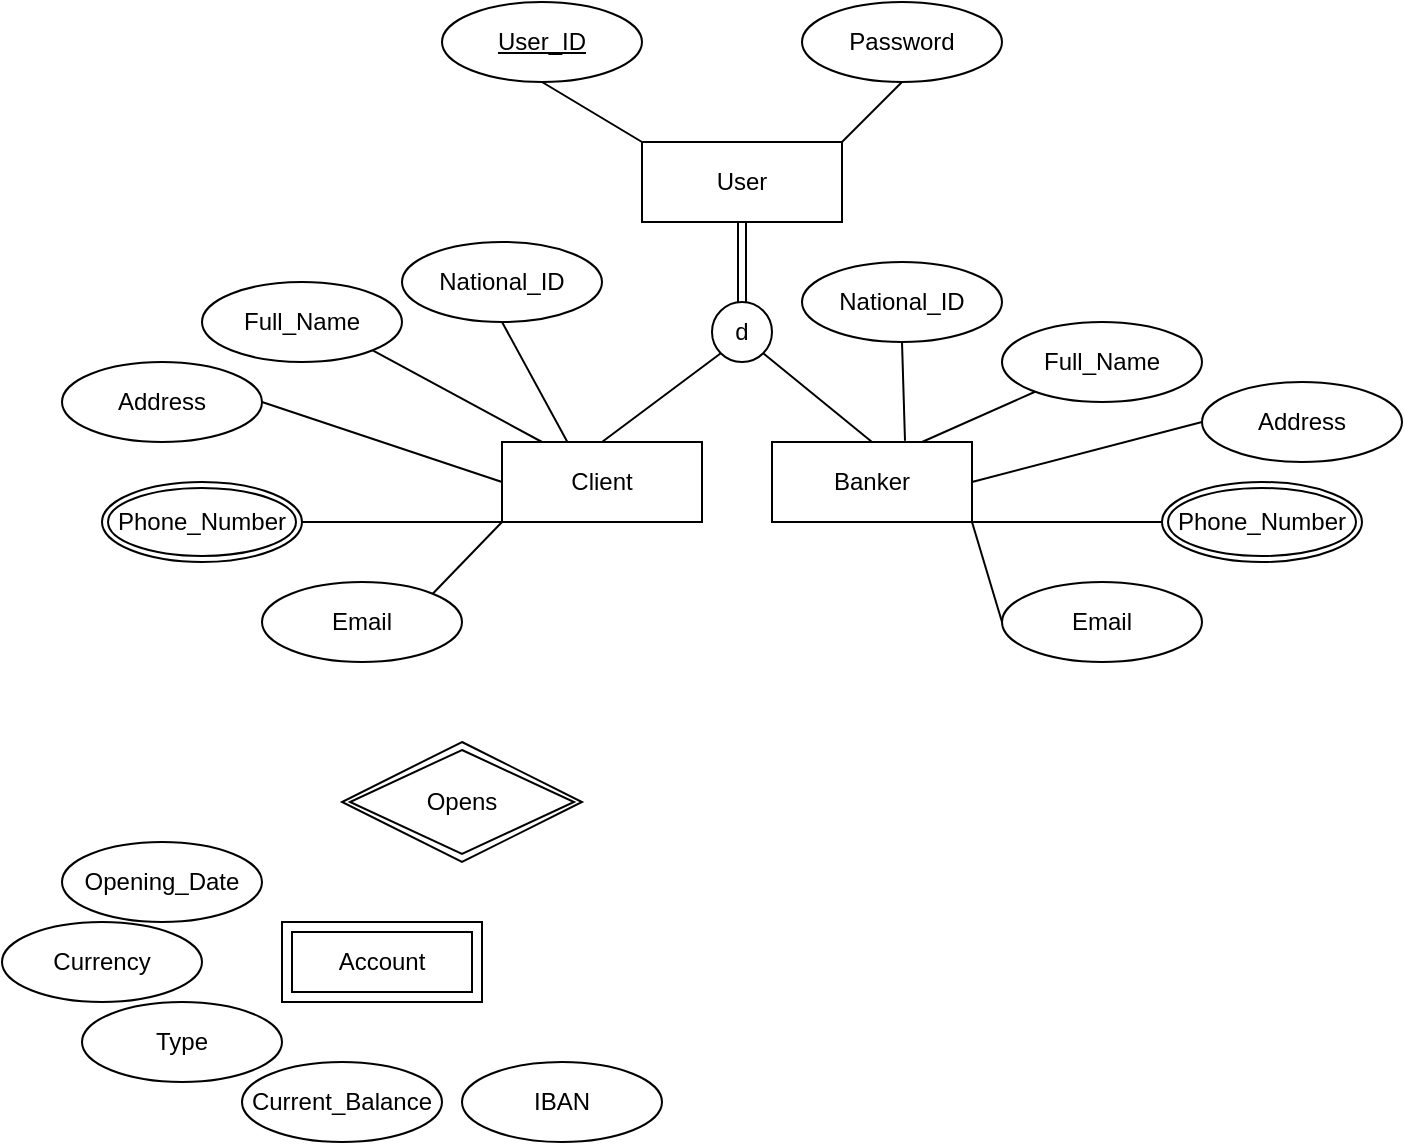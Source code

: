 <mxfile version="21.1.2" type="github">
  <diagram name="Page-1" id="gCdOoUI2HqC-e8AuaMwV">
    <mxGraphModel dx="1627" dy="1837" grid="1" gridSize="10" guides="1" tooltips="1" connect="1" arrows="1" fold="1" page="1" pageScale="1" pageWidth="850" pageHeight="1100" math="0" shadow="0">
      <root>
        <mxCell id="0" />
        <mxCell id="1" parent="0" />
        <mxCell id="uFmAbwSsX1-XB5iYkk8o-4" value="" style="shape=link;html=1;rounded=0;width=-4;exitX=0.5;exitY=1;exitDx=0;exitDy=0;" edge="1" parent="1">
          <mxGeometry relative="1" as="geometry">
            <mxPoint x="220.0" y="80" as="sourcePoint" />
            <mxPoint x="220" y="120" as="targetPoint" />
            <Array as="points">
              <mxPoint x="220" y="110" />
            </Array>
          </mxGeometry>
        </mxCell>
        <mxCell id="uFmAbwSsX1-XB5iYkk8o-7" value="d" style="ellipse;whiteSpace=wrap;html=1;aspect=fixed;" vertex="1" parent="1">
          <mxGeometry x="205" y="120" width="30" height="30" as="geometry" />
        </mxCell>
        <mxCell id="uFmAbwSsX1-XB5iYkk8o-10" value="" style="endArrow=none;html=1;rounded=0;exitX=1;exitY=0;exitDx=0;exitDy=0;" edge="1" parent="1" source="uFmAbwSsX1-XB5iYkk8o-32">
          <mxGeometry width="50" height="50" relative="1" as="geometry">
            <mxPoint x="280" y="30" as="sourcePoint" />
            <mxPoint x="300" y="10" as="targetPoint" />
          </mxGeometry>
        </mxCell>
        <mxCell id="uFmAbwSsX1-XB5iYkk8o-20" value="Opens" style="shape=rhombus;double=1;perimeter=rhombusPerimeter;whiteSpace=wrap;html=1;align=center;" vertex="1" parent="1">
          <mxGeometry x="20" y="340" width="120" height="60" as="geometry" />
        </mxCell>
        <mxCell id="uFmAbwSsX1-XB5iYkk8o-31" value="National_ID" style="ellipse;whiteSpace=wrap;html=1;align=center;" vertex="1" parent="1">
          <mxGeometry x="50" y="90" width="100" height="40" as="geometry" />
        </mxCell>
        <mxCell id="uFmAbwSsX1-XB5iYkk8o-32" value="User" style="whiteSpace=wrap;html=1;align=center;" vertex="1" parent="1">
          <mxGeometry x="170" y="40" width="100" height="40" as="geometry" />
        </mxCell>
        <mxCell id="uFmAbwSsX1-XB5iYkk8o-34" value="" style="endArrow=none;html=1;rounded=0;entryX=0.5;entryY=1;entryDx=0;entryDy=0;exitX=0;exitY=0;exitDx=0;exitDy=0;" edge="1" parent="1" source="uFmAbwSsX1-XB5iYkk8o-32" target="uFmAbwSsX1-XB5iYkk8o-33">
          <mxGeometry width="50" height="50" relative="1" as="geometry">
            <mxPoint x="160.0" y="30" as="sourcePoint" />
            <mxPoint x="140.0" y="10" as="targetPoint" />
          </mxGeometry>
        </mxCell>
        <mxCell id="uFmAbwSsX1-XB5iYkk8o-33" value="&lt;u&gt;User_ID&lt;/u&gt;" style="ellipse;whiteSpace=wrap;html=1;align=center;" vertex="1" parent="1">
          <mxGeometry x="70" y="-30" width="100" height="40" as="geometry" />
        </mxCell>
        <mxCell id="uFmAbwSsX1-XB5iYkk8o-36" value="Password" style="ellipse;whiteSpace=wrap;html=1;align=center;" vertex="1" parent="1">
          <mxGeometry x="250" y="-30" width="100" height="40" as="geometry" />
        </mxCell>
        <mxCell id="uFmAbwSsX1-XB5iYkk8o-37" value="Address" style="ellipse;whiteSpace=wrap;html=1;align=center;" vertex="1" parent="1">
          <mxGeometry x="-120" y="150" width="100" height="40" as="geometry" />
        </mxCell>
        <mxCell id="uFmAbwSsX1-XB5iYkk8o-38" value="Client" style="whiteSpace=wrap;html=1;align=center;" vertex="1" parent="1">
          <mxGeometry x="100" y="190" width="100" height="40" as="geometry" />
        </mxCell>
        <mxCell id="uFmAbwSsX1-XB5iYkk8o-39" value="Banker" style="whiteSpace=wrap;html=1;align=center;" vertex="1" parent="1">
          <mxGeometry x="235" y="190" width="100" height="40" as="geometry" />
        </mxCell>
        <mxCell id="uFmAbwSsX1-XB5iYkk8o-41" value="Full_Name" style="ellipse;whiteSpace=wrap;html=1;align=center;" vertex="1" parent="1">
          <mxGeometry x="-50" y="110" width="100" height="40" as="geometry" />
        </mxCell>
        <mxCell id="uFmAbwSsX1-XB5iYkk8o-42" value="Email" style="ellipse;whiteSpace=wrap;html=1;align=center;" vertex="1" parent="1">
          <mxGeometry x="-20" y="260" width="100" height="40" as="geometry" />
        </mxCell>
        <mxCell id="uFmAbwSsX1-XB5iYkk8o-44" value="Phone_Number" style="ellipse;shape=doubleEllipse;margin=3;whiteSpace=wrap;html=1;align=center;" vertex="1" parent="1">
          <mxGeometry x="-100" y="210" width="100" height="40" as="geometry" />
        </mxCell>
        <mxCell id="uFmAbwSsX1-XB5iYkk8o-46" value="" style="endArrow=none;html=1;rounded=0;entryX=0;entryY=1;entryDx=0;entryDy=0;exitX=0.5;exitY=0;exitDx=0;exitDy=0;" edge="1" parent="1" source="uFmAbwSsX1-XB5iYkk8o-38" target="uFmAbwSsX1-XB5iYkk8o-7">
          <mxGeometry width="50" height="50" relative="1" as="geometry">
            <mxPoint x="200" y="300" as="sourcePoint" />
            <mxPoint x="250" y="250" as="targetPoint" />
          </mxGeometry>
        </mxCell>
        <mxCell id="uFmAbwSsX1-XB5iYkk8o-48" value="" style="endArrow=none;html=1;rounded=0;entryX=1;entryY=1;entryDx=0;entryDy=0;exitX=0.5;exitY=0;exitDx=0;exitDy=0;" edge="1" parent="1" source="uFmAbwSsX1-XB5iYkk8o-39" target="uFmAbwSsX1-XB5iYkk8o-7">
          <mxGeometry width="50" height="50" relative="1" as="geometry">
            <mxPoint x="200" y="300" as="sourcePoint" />
            <mxPoint x="250" y="250" as="targetPoint" />
          </mxGeometry>
        </mxCell>
        <mxCell id="uFmAbwSsX1-XB5iYkk8o-49" value="Account" style="shape=ext;margin=3;double=1;whiteSpace=wrap;html=1;align=center;" vertex="1" parent="1">
          <mxGeometry x="-10" y="430" width="100" height="40" as="geometry" />
        </mxCell>
        <mxCell id="uFmAbwSsX1-XB5iYkk8o-50" value="Current_Balance" style="ellipse;whiteSpace=wrap;html=1;align=center;" vertex="1" parent="1">
          <mxGeometry x="-30" y="500" width="100" height="40" as="geometry" />
        </mxCell>
        <mxCell id="uFmAbwSsX1-XB5iYkk8o-51" value="Type" style="ellipse;whiteSpace=wrap;html=1;align=center;" vertex="1" parent="1">
          <mxGeometry x="-110" y="470" width="100" height="40" as="geometry" />
        </mxCell>
        <mxCell id="uFmAbwSsX1-XB5iYkk8o-52" value="Opening_Date" style="ellipse;whiteSpace=wrap;html=1;align=center;" vertex="1" parent="1">
          <mxGeometry x="-120" y="390" width="100" height="40" as="geometry" />
        </mxCell>
        <mxCell id="uFmAbwSsX1-XB5iYkk8o-53" value="Currency" style="ellipse;whiteSpace=wrap;html=1;align=center;" vertex="1" parent="1">
          <mxGeometry x="-150" y="430" width="100" height="40" as="geometry" />
        </mxCell>
        <mxCell id="uFmAbwSsX1-XB5iYkk8o-54" value="IBAN" style="ellipse;whiteSpace=wrap;html=1;align=center;" vertex="1" parent="1">
          <mxGeometry x="80" y="500" width="100" height="40" as="geometry" />
        </mxCell>
        <mxCell id="uFmAbwSsX1-XB5iYkk8o-65" value="National_ID" style="ellipse;whiteSpace=wrap;html=1;align=center;" vertex="1" parent="1">
          <mxGeometry x="250" y="100" width="100" height="40" as="geometry" />
        </mxCell>
        <mxCell id="uFmAbwSsX1-XB5iYkk8o-66" value="Full_Name" style="ellipse;whiteSpace=wrap;html=1;align=center;" vertex="1" parent="1">
          <mxGeometry x="350" y="130" width="100" height="40" as="geometry" />
        </mxCell>
        <mxCell id="uFmAbwSsX1-XB5iYkk8o-67" value="Address" style="ellipse;whiteSpace=wrap;html=1;align=center;" vertex="1" parent="1">
          <mxGeometry x="450" y="160" width="100" height="40" as="geometry" />
        </mxCell>
        <mxCell id="uFmAbwSsX1-XB5iYkk8o-68" value="Phone_Number" style="ellipse;shape=doubleEllipse;margin=3;whiteSpace=wrap;html=1;align=center;" vertex="1" parent="1">
          <mxGeometry x="430" y="210" width="100" height="40" as="geometry" />
        </mxCell>
        <mxCell id="uFmAbwSsX1-XB5iYkk8o-69" value="Email" style="ellipse;whiteSpace=wrap;html=1;align=center;" vertex="1" parent="1">
          <mxGeometry x="350" y="260" width="100" height="40" as="geometry" />
        </mxCell>
        <mxCell id="uFmAbwSsX1-XB5iYkk8o-70" value="" style="endArrow=none;html=1;rounded=0;entryX=0.5;entryY=1;entryDx=0;entryDy=0;exitX=0.327;exitY=0.001;exitDx=0;exitDy=0;exitPerimeter=0;" edge="1" parent="1" source="uFmAbwSsX1-XB5iYkk8o-38" target="uFmAbwSsX1-XB5iYkk8o-31">
          <mxGeometry width="50" height="50" relative="1" as="geometry">
            <mxPoint x="150" y="190" as="sourcePoint" />
            <mxPoint x="200" y="140" as="targetPoint" />
          </mxGeometry>
        </mxCell>
        <mxCell id="uFmAbwSsX1-XB5iYkk8o-71" value="" style="endArrow=none;html=1;rounded=0;entryX=1;entryY=0.5;entryDx=0;entryDy=0;" edge="1" parent="1" target="uFmAbwSsX1-XB5iYkk8o-37">
          <mxGeometry width="50" height="50" relative="1" as="geometry">
            <mxPoint x="100" y="210" as="sourcePoint" />
            <mxPoint x="150" y="160" as="targetPoint" />
          </mxGeometry>
        </mxCell>
        <mxCell id="uFmAbwSsX1-XB5iYkk8o-72" value="" style="endArrow=none;html=1;rounded=0;entryX=0;entryY=0.5;entryDx=0;entryDy=0;" edge="1" parent="1" target="uFmAbwSsX1-XB5iYkk8o-69">
          <mxGeometry width="50" height="50" relative="1" as="geometry">
            <mxPoint x="335" y="230" as="sourcePoint" />
            <mxPoint x="385" y="180" as="targetPoint" />
          </mxGeometry>
        </mxCell>
        <mxCell id="uFmAbwSsX1-XB5iYkk8o-73" value="" style="endArrow=none;html=1;rounded=0;entryX=0;entryY=0.5;entryDx=0;entryDy=0;" edge="1" parent="1" target="uFmAbwSsX1-XB5iYkk8o-68">
          <mxGeometry width="50" height="50" relative="1" as="geometry">
            <mxPoint x="335" y="230" as="sourcePoint" />
            <mxPoint x="385" y="180" as="targetPoint" />
          </mxGeometry>
        </mxCell>
        <mxCell id="uFmAbwSsX1-XB5iYkk8o-74" value="" style="endArrow=none;html=1;rounded=0;entryX=0;entryY=0.5;entryDx=0;entryDy=0;" edge="1" parent="1" target="uFmAbwSsX1-XB5iYkk8o-67">
          <mxGeometry width="50" height="50" relative="1" as="geometry">
            <mxPoint x="335" y="210" as="sourcePoint" />
            <mxPoint x="385" y="160" as="targetPoint" />
          </mxGeometry>
        </mxCell>
        <mxCell id="uFmAbwSsX1-XB5iYkk8o-75" value="" style="endArrow=none;html=1;rounded=0;" edge="1" parent="1" target="uFmAbwSsX1-XB5iYkk8o-66">
          <mxGeometry width="50" height="50" relative="1" as="geometry">
            <mxPoint x="310" y="190" as="sourcePoint" />
            <mxPoint x="360" y="140" as="targetPoint" />
          </mxGeometry>
        </mxCell>
        <mxCell id="uFmAbwSsX1-XB5iYkk8o-76" value="" style="endArrow=none;html=1;rounded=0;entryX=0.5;entryY=1;entryDx=0;entryDy=0;exitX=0.665;exitY=-0.015;exitDx=0;exitDy=0;exitPerimeter=0;" edge="1" parent="1" source="uFmAbwSsX1-XB5iYkk8o-39" target="uFmAbwSsX1-XB5iYkk8o-65">
          <mxGeometry width="50" height="50" relative="1" as="geometry">
            <mxPoint x="290" y="190" as="sourcePoint" />
            <mxPoint x="340" y="140" as="targetPoint" />
          </mxGeometry>
        </mxCell>
        <mxCell id="uFmAbwSsX1-XB5iYkk8o-79" value="" style="endArrow=none;html=1;rounded=0;exitX=1;exitY=0;exitDx=0;exitDy=0;" edge="1" parent="1" source="uFmAbwSsX1-XB5iYkk8o-42">
          <mxGeometry width="50" height="50" relative="1" as="geometry">
            <mxPoint x="50" y="280" as="sourcePoint" />
            <mxPoint x="100" y="230" as="targetPoint" />
          </mxGeometry>
        </mxCell>
        <mxCell id="uFmAbwSsX1-XB5iYkk8o-80" value="" style="endArrow=none;html=1;rounded=0;exitX=1;exitY=0.5;exitDx=0;exitDy=0;" edge="1" parent="1" source="uFmAbwSsX1-XB5iYkk8o-44">
          <mxGeometry width="50" height="50" relative="1" as="geometry">
            <mxPoint x="50" y="280" as="sourcePoint" />
            <mxPoint x="100" y="230" as="targetPoint" />
          </mxGeometry>
        </mxCell>
        <mxCell id="uFmAbwSsX1-XB5iYkk8o-81" value="" style="endArrow=none;html=1;rounded=0;entryX=1;entryY=1;entryDx=0;entryDy=0;" edge="1" parent="1" target="uFmAbwSsX1-XB5iYkk8o-41">
          <mxGeometry width="50" height="50" relative="1" as="geometry">
            <mxPoint x="120" y="190" as="sourcePoint" />
            <mxPoint x="170" y="140" as="targetPoint" />
          </mxGeometry>
        </mxCell>
      </root>
    </mxGraphModel>
  </diagram>
</mxfile>
